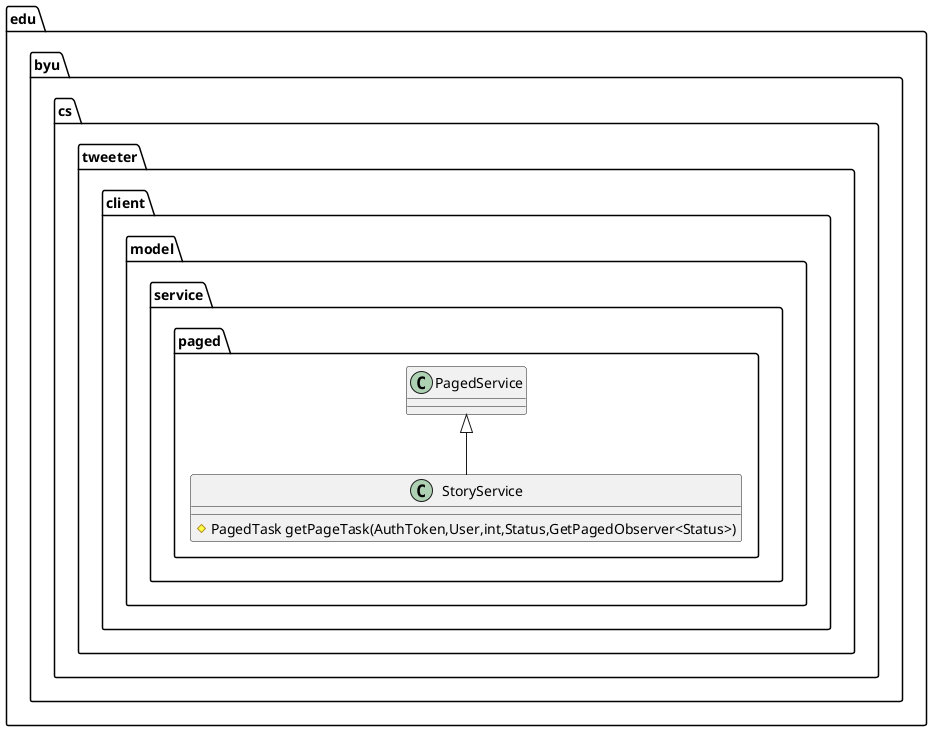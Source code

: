 @startuml
class edu.byu.cs.tweeter.client.model.service.paged.StoryService {
# PagedTask getPageTask(AuthToken,User,int,Status,GetPagedObserver<Status>)
}


edu.byu.cs.tweeter.client.model.service.paged.PagedService <|-- edu.byu.cs.tweeter.client.model.service.paged.StoryService
@enduml
